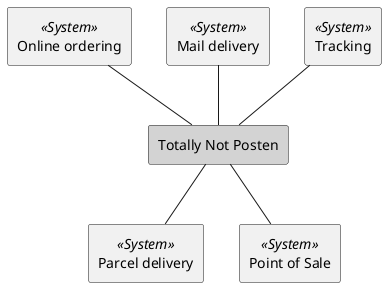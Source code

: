 @startuml
skinparam componentStyle rectangle

component [Online ordering] <<System>>
component [Mail delivery] <<System>>
component [Tracking] <<System>>
component [Parcel delivery] <<System>>
component [Point of Sale] <<System>>
component [Totally Not Posten] #LightGrey

[Online ordering] -- [Totally Not Posten]
[Mail delivery] -- [Totally Not Posten]
[Tracking] -- [Totally Not Posten]
[Parcel delivery] -up- [Totally Not Posten]
[Point of Sale] -up- [Totally Not Posten]
@enduml
